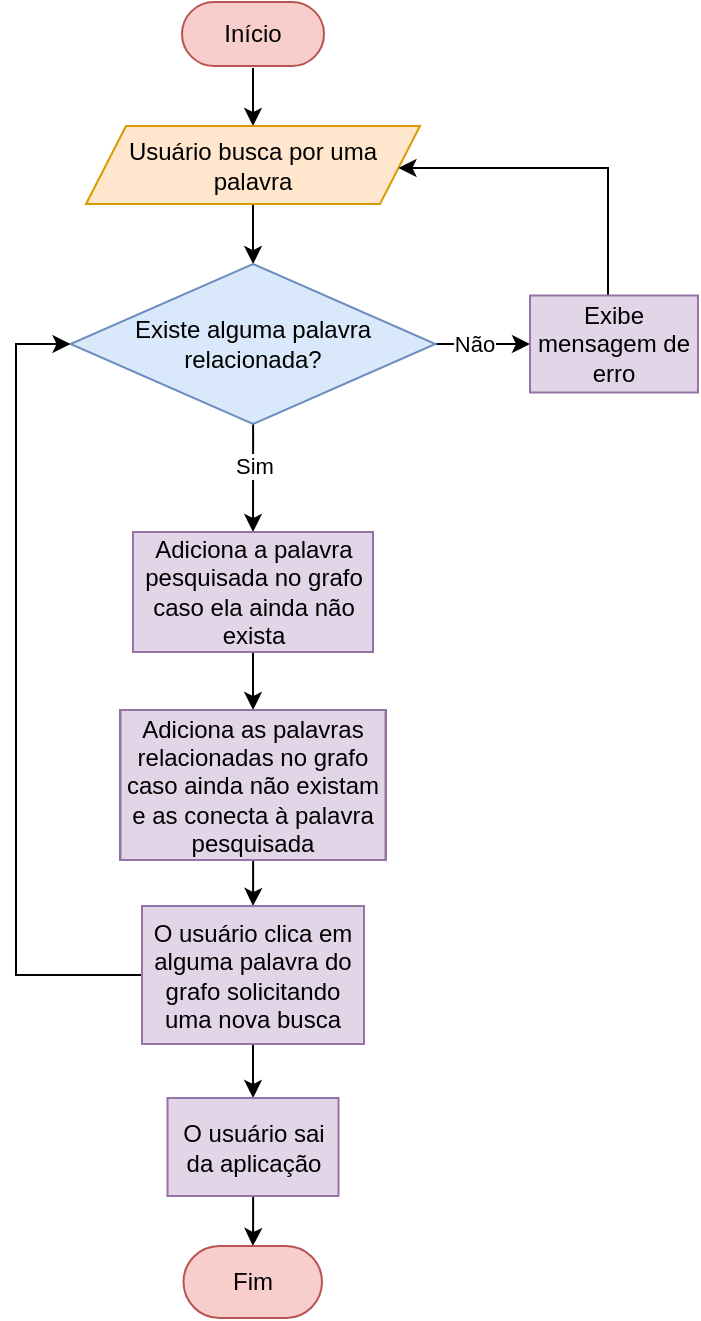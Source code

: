 <mxfile version="17.4.0" type="github">
  <diagram id="7y_XGiF0P6DiO4DQrpGP" name="Page-1">
    <mxGraphModel dx="2031" dy="1134" grid="0" gridSize="10" guides="1" tooltips="1" connect="1" arrows="1" fold="1" page="1" pageScale="1" pageWidth="827" pageHeight="1169" math="0" shadow="0">
      <root>
        <mxCell id="0" />
        <mxCell id="1" parent="0" />
        <mxCell id="tfab5RZafpAjTvy6T8nA-9" style="edgeStyle=orthogonalEdgeStyle;rounded=0;orthogonalLoop=1;jettySize=auto;html=1;" edge="1" parent="1" source="tfab5RZafpAjTvy6T8nA-1" target="tfab5RZafpAjTvy6T8nA-2">
          <mxGeometry relative="1" as="geometry" />
        </mxCell>
        <mxCell id="tfab5RZafpAjTvy6T8nA-1" value="Início" style="rounded=1;whiteSpace=wrap;html=1;fillColor=#f8cecc;strokeColor=#b85450;perimeterSpacing=1;arcSize=50;" vertex="1" parent="1">
          <mxGeometry x="365" y="213" width="71" height="32" as="geometry" />
        </mxCell>
        <mxCell id="tfab5RZafpAjTvy6T8nA-8" style="edgeStyle=orthogonalEdgeStyle;rounded=0;orthogonalLoop=1;jettySize=auto;html=1;" edge="1" parent="1" source="tfab5RZafpAjTvy6T8nA-2" target="tfab5RZafpAjTvy6T8nA-3">
          <mxGeometry relative="1" as="geometry" />
        </mxCell>
        <mxCell id="tfab5RZafpAjTvy6T8nA-2" value="Usuário busca por uma palavra" style="shape=parallelogram;perimeter=parallelogramPerimeter;whiteSpace=wrap;html=1;fixedSize=1;fillColor=#ffe6cc;strokeColor=#d79b00;" vertex="1" parent="1">
          <mxGeometry x="317" y="275" width="167" height="39" as="geometry" />
        </mxCell>
        <mxCell id="tfab5RZafpAjTvy6T8nA-5" style="edgeStyle=orthogonalEdgeStyle;rounded=0;orthogonalLoop=1;jettySize=auto;html=1;" edge="1" parent="1" source="tfab5RZafpAjTvy6T8nA-3" target="tfab5RZafpAjTvy6T8nA-4">
          <mxGeometry relative="1" as="geometry" />
        </mxCell>
        <mxCell id="tfab5RZafpAjTvy6T8nA-7" value="Não" style="edgeLabel;html=1;align=center;verticalAlign=middle;resizable=0;points=[];" vertex="1" connectable="0" parent="tfab5RZafpAjTvy6T8nA-5">
          <mxGeometry x="-0.255" y="1" relative="1" as="geometry">
            <mxPoint x="1" y="1" as="offset" />
          </mxGeometry>
        </mxCell>
        <mxCell id="tfab5RZafpAjTvy6T8nA-11" style="edgeStyle=orthogonalEdgeStyle;rounded=0;orthogonalLoop=1;jettySize=auto;html=1;" edge="1" parent="1" source="tfab5RZafpAjTvy6T8nA-3" target="tfab5RZafpAjTvy6T8nA-10">
          <mxGeometry relative="1" as="geometry">
            <mxPoint x="518" y="508.0" as="sourcePoint" />
          </mxGeometry>
        </mxCell>
        <mxCell id="tfab5RZafpAjTvy6T8nA-12" value="Sim" style="edgeLabel;html=1;align=center;verticalAlign=middle;resizable=0;points=[];" vertex="1" connectable="0" parent="tfab5RZafpAjTvy6T8nA-11">
          <mxGeometry x="-0.228" relative="1" as="geometry">
            <mxPoint as="offset" />
          </mxGeometry>
        </mxCell>
        <mxCell id="tfab5RZafpAjTvy6T8nA-3" value="Existe alguma palavra relacionada?" style="rhombus;whiteSpace=wrap;html=1;fillColor=#dae8fc;strokeColor=#6c8ebf;" vertex="1" parent="1">
          <mxGeometry x="309.25" y="344" width="182.5" height="80" as="geometry" />
        </mxCell>
        <mxCell id="tfab5RZafpAjTvy6T8nA-6" style="edgeStyle=orthogonalEdgeStyle;rounded=0;orthogonalLoop=1;jettySize=auto;html=1;" edge="1" parent="1" source="tfab5RZafpAjTvy6T8nA-4" target="tfab5RZafpAjTvy6T8nA-2">
          <mxGeometry relative="1" as="geometry">
            <Array as="points">
              <mxPoint x="578" y="296" />
            </Array>
          </mxGeometry>
        </mxCell>
        <mxCell id="tfab5RZafpAjTvy6T8nA-4" value="Exibe mensagem de erro" style="rounded=0;whiteSpace=wrap;html=1;fillColor=#e1d5e7;strokeColor=#9673a6;" vertex="1" parent="1">
          <mxGeometry x="539" y="359.75" width="84" height="48.5" as="geometry" />
        </mxCell>
        <mxCell id="tfab5RZafpAjTvy6T8nA-15" style="edgeStyle=orthogonalEdgeStyle;rounded=0;orthogonalLoop=1;jettySize=auto;html=1;" edge="1" parent="1" source="tfab5RZafpAjTvy6T8nA-10" target="tfab5RZafpAjTvy6T8nA-14">
          <mxGeometry relative="1" as="geometry" />
        </mxCell>
        <mxCell id="tfab5RZafpAjTvy6T8nA-10" value="Adiciona a palavra pesquisada no grafo caso ela ainda não exista" style="rounded=0;whiteSpace=wrap;html=1;" vertex="1" parent="1">
          <mxGeometry x="340.5" y="478" width="120" height="60" as="geometry" />
        </mxCell>
        <mxCell id="tfab5RZafpAjTvy6T8nA-17" style="edgeStyle=orthogonalEdgeStyle;rounded=0;orthogonalLoop=1;jettySize=auto;html=1;" edge="1" parent="1" source="tfab5RZafpAjTvy6T8nA-14" target="tfab5RZafpAjTvy6T8nA-16">
          <mxGeometry relative="1" as="geometry" />
        </mxCell>
        <mxCell id="tfab5RZafpAjTvy6T8nA-14" value="Adiciona as palavras relacionadas no grafo caso ainda não existam e as conecta à palavra pesquisada" style="rounded=0;whiteSpace=wrap;html=1;" vertex="1" parent="1">
          <mxGeometry x="334.25" y="567" width="132.5" height="75" as="geometry" />
        </mxCell>
        <mxCell id="tfab5RZafpAjTvy6T8nA-20" style="edgeStyle=orthogonalEdgeStyle;rounded=0;orthogonalLoop=1;jettySize=auto;html=1;" edge="1" parent="1" source="tfab5RZafpAjTvy6T8nA-16" target="tfab5RZafpAjTvy6T8nA-3">
          <mxGeometry relative="1" as="geometry">
            <Array as="points">
              <mxPoint x="282" y="700" />
              <mxPoint x="282" y="384" />
            </Array>
          </mxGeometry>
        </mxCell>
        <mxCell id="tfab5RZafpAjTvy6T8nA-23" style="edgeStyle=orthogonalEdgeStyle;rounded=0;orthogonalLoop=1;jettySize=auto;html=1;" edge="1" parent="1" source="tfab5RZafpAjTvy6T8nA-16" target="tfab5RZafpAjTvy6T8nA-22">
          <mxGeometry relative="1" as="geometry" />
        </mxCell>
        <mxCell id="tfab5RZafpAjTvy6T8nA-16" value="O usuário clica em alguma palavra do grafo solicitando uma nova busca" style="rounded=0;whiteSpace=wrap;html=1;fillColor=#e1d5e7;strokeColor=#9673a6;" vertex="1" parent="1">
          <mxGeometry x="345" y="665" width="111" height="69" as="geometry" />
        </mxCell>
        <mxCell id="tfab5RZafpAjTvy6T8nA-25" style="edgeStyle=orthogonalEdgeStyle;rounded=0;orthogonalLoop=1;jettySize=auto;html=1;" edge="1" parent="1" source="tfab5RZafpAjTvy6T8nA-22" target="tfab5RZafpAjTvy6T8nA-24">
          <mxGeometry relative="1" as="geometry" />
        </mxCell>
        <mxCell id="tfab5RZafpAjTvy6T8nA-22" value="O usuário sai da aplicação" style="rounded=0;whiteSpace=wrap;html=1;fillColor=#e1d5e7;strokeColor=#9673a6;" vertex="1" parent="1">
          <mxGeometry x="357.75" y="761" width="85.5" height="49" as="geometry" />
        </mxCell>
        <mxCell id="tfab5RZafpAjTvy6T8nA-24" value="Fim" style="rounded=1;whiteSpace=wrap;html=1;fillColor=#f8cecc;strokeColor=#b85450;arcSize=50;" vertex="1" parent="1">
          <mxGeometry x="365.75" y="835" width="69.25" height="36" as="geometry" />
        </mxCell>
        <mxCell id="tfab5RZafpAjTvy6T8nA-28" value="Adiciona a palavra pesquisada no grafo caso ela ainda não exista" style="rounded=0;whiteSpace=wrap;html=1;fillColor=#e1d5e7;strokeColor=#9673a6;" vertex="1" parent="1">
          <mxGeometry x="340.5" y="478" width="120" height="60" as="geometry" />
        </mxCell>
        <mxCell id="tfab5RZafpAjTvy6T8nA-29" value="Adiciona as palavras relacionadas no grafo caso ainda não existam e as conecta à palavra pesquisada" style="rounded=0;whiteSpace=wrap;html=1;fillColor=#e1d5e7;strokeColor=#9673a6;" vertex="1" parent="1">
          <mxGeometry x="334.25" y="567" width="132.5" height="75" as="geometry" />
        </mxCell>
      </root>
    </mxGraphModel>
  </diagram>
</mxfile>
